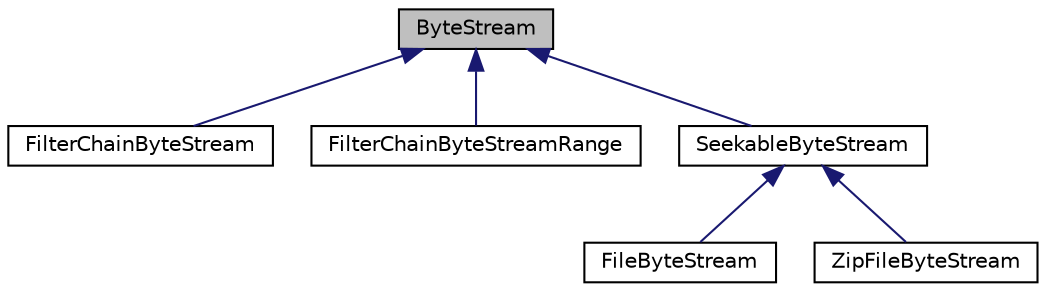 digraph "ByteStream"
{
  edge [fontname="Helvetica",fontsize="10",labelfontname="Helvetica",labelfontsize="10"];
  node [fontname="Helvetica",fontsize="10",shape=record];
  Node1 [label="ByteStream",height=0.2,width=0.4,color="black", fillcolor="grey75", style="filled" fontcolor="black"];
  Node1 -> Node2 [dir="back",color="midnightblue",fontsize="10",style="solid",fontname="Helvetica"];
  Node2 [label="FilterChainByteStream",height=0.2,width=0.4,color="black", fillcolor="white", style="filled",URL="$class_filter_chain_byte_stream.xhtml"];
  Node1 -> Node3 [dir="back",color="midnightblue",fontsize="10",style="solid",fontname="Helvetica"];
  Node3 [label="FilterChainByteStreamRange",height=0.2,width=0.4,color="black", fillcolor="white", style="filled",URL="$class_filter_chain_byte_stream_range.xhtml"];
  Node1 -> Node4 [dir="back",color="midnightblue",fontsize="10",style="solid",fontname="Helvetica"];
  Node4 [label="SeekableByteStream",height=0.2,width=0.4,color="black", fillcolor="white", style="filled",URL="$class_seekable_byte_stream.xhtml"];
  Node4 -> Node5 [dir="back",color="midnightblue",fontsize="10",style="solid",fontname="Helvetica"];
  Node5 [label="FileByteStream",height=0.2,width=0.4,color="black", fillcolor="white", style="filled",URL="$class_file_byte_stream.xhtml"];
  Node4 -> Node6 [dir="back",color="midnightblue",fontsize="10",style="solid",fontname="Helvetica"];
  Node6 [label="ZipFileByteStream",height=0.2,width=0.4,color="black", fillcolor="white", style="filled",URL="$class_zip_file_byte_stream.xhtml"];
}
